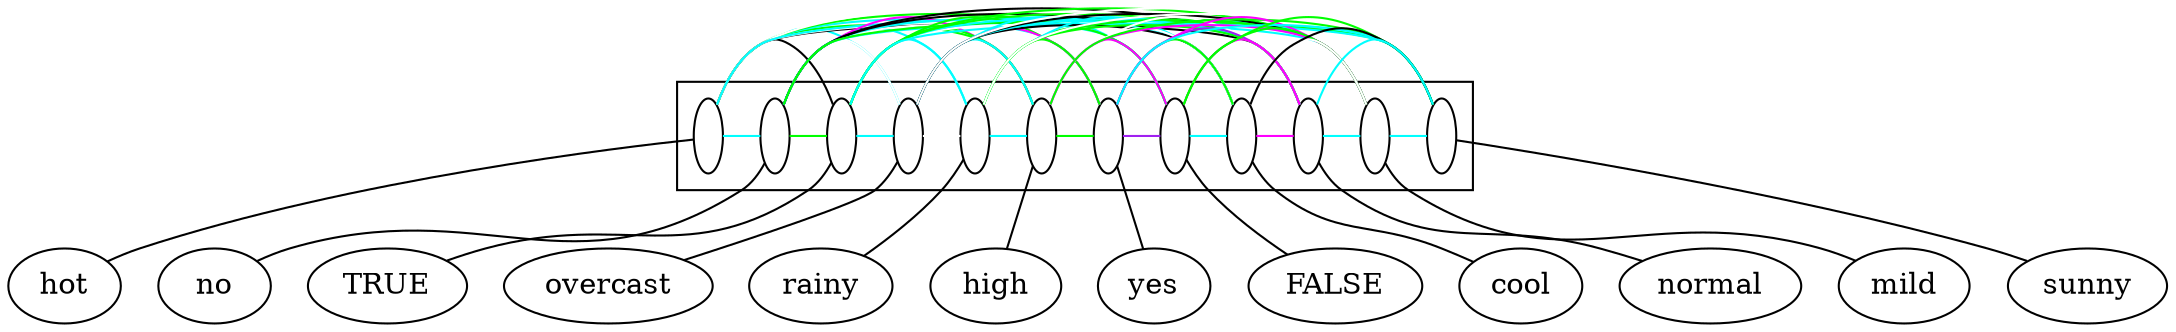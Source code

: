 digraph G {
compound=True;
hot;
no;
TRUE;
overcast;
rainy;
high;
yes;
FALSE;
cool;
normal;
mild;
sunny;
subgraph cluster_overcastmildyeshotFALSEcoolnormalnorainyhighTRUEsunny {
s_hot [fixedsize=True, width=0.2, label=" ", fillcolor=white];
s_no [fixedsize=True, width=0.2, label=" ", fillcolor=white];
s_TRUE [fixedsize=True, width=0.2, label=" ", fillcolor=white];
s_overcast [fixedsize=True, width=0.2, label=" ", fillcolor=white];
s_rainy [fixedsize=True, width=0.2, label=" ", fillcolor=white];
s_high [fixedsize=True, width=0.2, label=" ", fillcolor=white];
s_yes [fixedsize=True, width=0.2, label=" ", fillcolor=white];
s_FALSE [fixedsize=True, width=0.2, label=" ", fillcolor=white];
s_cool [fixedsize=True, width=0.2, label=" ", fillcolor=white];
s_normal [fixedsize=True, width=0.2, label=" ", fillcolor=white];
s_mild [fixedsize=True, width=0.2, label=" ", fillcolor=white];
s_sunny [fixedsize=True, width=0.2, label=" ", fillcolor=white];
subgraph  {
rank=same;
s_hot -> s_no  [color=cyan, arrowhead=none];
s_hot -> s_TRUE  [color=black, arrowhead=none];
s_hot -> s_overcast  [color=cyan, arrowhead=none];
s_hot -> s_rainy  [color=white, arrowhead=none];
s_hot -> s_high  [color=green, arrowhead=none];
s_hot -> s_yes  [color=cyan, arrowhead=none];
s_hot -> s_FALSE  [color=green, arrowhead=none];
s_hot -> s_cool  [color=white, arrowhead=none];
s_hot -> s_normal  [color=black, arrowhead=none];
s_hot -> s_mild  [color=white, arrowhead=none];
s_hot -> s_sunny  [color=cyan, arrowhead=none];
s_no -> s_TRUE  [color=green, arrowhead=none];
s_no -> s_overcast  [color=white, arrowhead=none];
s_no -> s_rainy  [color=cyan, arrowhead=none];
s_no -> s_high  [color=magenta, arrowhead=none];
s_no -> s_yes  [color=white, arrowhead=none];
s_no -> s_FALSE  [color=cyan, arrowhead=none];
s_no -> s_cool  [color=black, arrowhead=none];
s_no -> s_normal  [color=black, arrowhead=none];
s_no -> s_mild  [color=cyan, arrowhead=none];
s_no -> s_sunny  [color=green, arrowhead=none];
s_TRUE -> s_overcast  [color=cyan, arrowhead=none];
s_TRUE -> s_rainy  [color=cyan, arrowhead=none];
s_TRUE -> s_high  [color=green, arrowhead=none];
s_TRUE -> s_yes  [color=green, arrowhead=none];
s_TRUE -> s_FALSE  [color=white, arrowhead=none];
s_TRUE -> s_cool  [color=cyan, arrowhead=none];
s_TRUE -> s_normal  [color=green, arrowhead=none];
s_TRUE -> s_mild  [color=green, arrowhead=none];
s_TRUE -> s_sunny  [color=cyan, arrowhead=none];
s_overcast -> s_rainy  [color=white, arrowhead=none];
s_overcast -> s_high  [color=cyan, arrowhead=none];
s_overcast -> s_yes  [color=magenta, arrowhead=none];
s_overcast -> s_FALSE  [color=cyan, arrowhead=none];
s_overcast -> s_cool  [color=black, arrowhead=none];
s_overcast -> s_normal  [color=cyan, arrowhead=none];
s_overcast -> s_mild  [color=black, arrowhead=none];
s_overcast -> s_sunny  [color=white, arrowhead=none];
s_rainy -> s_high  [color=cyan, arrowhead=none];
s_rainy -> s_yes  [color=green, arrowhead=none];
s_rainy -> s_FALSE  [color=green, arrowhead=none];
s_rainy -> s_cool  [color=cyan, arrowhead=none];
s_rainy -> s_normal  [color=green, arrowhead=none];
s_rainy -> s_mild  [color=green, arrowhead=none];
s_rainy -> s_sunny  [color=white, arrowhead=none];
s_high -> s_yes  [color=green, arrowhead=none];
s_high -> s_FALSE  [color=magenta, arrowhead=none];
s_high -> s_cool  [color=white, arrowhead=none];
s_high -> s_normal  [color=white, arrowhead=none];
s_high -> s_mild  [color=magenta, arrowhead=none];
s_high -> s_sunny  [color=green, arrowhead=none];
s_yes -> s_FALSE  [color=purple, arrowhead=none];
s_yes -> s_cool  [color=green, arrowhead=none];
s_yes -> s_normal  [color=purple, arrowhead=none];
s_yes -> s_mild  [color=magenta, arrowhead=none];
s_yes -> s_sunny  [color=cyan, arrowhead=none];
s_FALSE -> s_cool  [color=cyan, arrowhead=none];
s_FALSE -> s_normal  [color=magenta, arrowhead=none];
s_FALSE -> s_mild  [color=green, arrowhead=none];
s_FALSE -> s_sunny  [color=green, arrowhead=none];
s_cool -> s_normal  [color=magenta, arrowhead=none];
s_cool -> s_mild  [color=white, arrowhead=none];
s_cool -> s_sunny  [color=black, arrowhead=none];
s_normal -> s_mild  [color=cyan, arrowhead=none];
s_normal -> s_sunny  [color=cyan, arrowhead=none];
s_mild -> s_sunny  [color=cyan, arrowhead=none];
}

}

s_hot -> hot  [arrowhead=none];
s_no -> no  [arrowhead=none];
s_TRUE -> TRUE  [arrowhead=none];
s_overcast -> overcast  [arrowhead=none];
s_rainy -> rainy  [arrowhead=none];
s_high -> high  [arrowhead=none];
s_yes -> yes  [arrowhead=none];
s_FALSE -> FALSE  [arrowhead=none];
s_cool -> cool  [arrowhead=none];
s_normal -> normal  [arrowhead=none];
s_mild -> mild  [arrowhead=none];
s_sunny -> sunny  [arrowhead=none];
}
